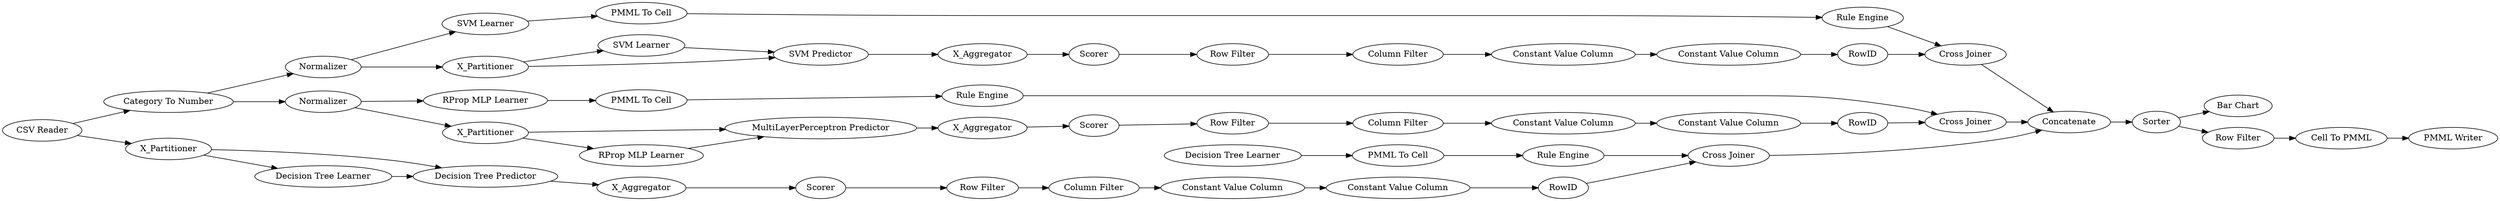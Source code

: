 digraph {
	"4250051662560637370_7" [label=X_Aggregator]
	"9169904135322345460_34" [label="Rule Engine"]
	"2289038989610768412_52" [label=Sorter]
	"2289038989610768412_59" [label="Bar Chart"]
	"6052574419210305842_9" [label="Row Filter"]
	"1898277824740321147_32" [label="SVM Predictor"]
	"4250051662560637370_39" [label=Scorer]
	"-7930981193804301762_35" [label="Rule Engine"]
	"2289038989610768412_53" [label="Row Filter"]
	"2289038989610768412_54" [label="Cell To PMML"]
	"6052574419210305842_292" [label="Constant Value Column"]
	"3456282236700414957_31" [label="RProp MLP Learner"]
	"2289038989610768412_60" [label=Concatenate]
	"3268448302469615610_34" [label="Rule Engine"]
	"4250051662560637370_31" [label="Decision Tree Learner"]
	"1898277824740321147_2" [label=X_Partitioner]
	"3456282236700414957_32" [label="MultiLayerPerceptron Predictor"]
	"1898277824740321147_31" [label="SVM Learner"]
	"4466565869826770043_293" [label=RowID]
	"1898277824740321147_40" [label=Normalizer]
	"1898277824740321147_39" [label="Cross Joiner"]
	"4250051662560637370_2" [label=X_Partitioner]
	"1898277824740321147_41" [label=Scorer]
	"4466565869826770043_294" [label="Column Filter"]
	"2289038989610768412_62" [label="CSV Reader"]
	"2289038989610768412_61" [label="PMML Writer"]
	"6052574419210305842_294" [label="Column Filter"]
	"2289038989610768412_58" [label="Category To Number"]
	"4466565869826770043_290" [label="Constant Value Column"]
	"3268448302469615610_22" [label="PMML To Cell"]
	"3456282236700414957_2" [label=X_Partitioner]
	"7794874974011918597_293" [label=RowID]
	"4466565869826770043_9" [label="Row Filter"]
	"9169904135322345460_33" [label="Decision Tree Learner"]
	"7794874974011918597_9" [label="Row Filter"]
	"6052574419210305842_290" [label="Constant Value Column"]
	"7794874974011918597_292" [label="Constant Value Column"]
	"4250051662560637370_32" [label="Decision Tree Predictor"]
	"3456282236700414957_7" [label=X_Aggregator]
	"3456282236700414957_39" [label=Normalizer]
	"4250051662560637370_38" [label="Cross Joiner"]
	"7794874974011918597_290" [label="Constant Value Column"]
	"3456282236700414957_38" [label="Cross Joiner"]
	"-7930981193804301762_33" [label="SVM Learner"]
	"6052574419210305842_293" [label=RowID]
	"1898277824740321147_7" [label=X_Aggregator]
	"-7930981193804301762_34" [label="PMML To Cell"]
	"3456282236700414957_40" [label=Scorer]
	"4466565869826770043_292" [label="Constant Value Column"]
	"9169904135322345460_28" [label="PMML To Cell"]
	"7794874974011918597_294" [label="Column Filter"]
	"3268448302469615610_35" [label="RProp MLP Learner"]
	"2289038989610768412_58" -> "3456282236700414957_39"
	"3456282236700414957_2" -> "3456282236700414957_31"
	"6052574419210305842_294" -> "6052574419210305842_290"
	"7794874974011918597_292" -> "7794874974011918597_293"
	"4466565869826770043_290" -> "4466565869826770043_292"
	"1898277824740321147_41" -> "7794874974011918597_9"
	"6052574419210305842_290" -> "6052574419210305842_292"
	"4250051662560637370_2" -> "4250051662560637370_31"
	"6052574419210305842_292" -> "6052574419210305842_293"
	"9169904135322345460_34" -> "4250051662560637370_38"
	"4466565869826770043_293" -> "3456282236700414957_38"
	"2289038989610768412_62" -> "2289038989610768412_58"
	"1898277824740321147_31" -> "1898277824740321147_32"
	"7794874974011918597_294" -> "7794874974011918597_290"
	"3268448302469615610_22" -> "3268448302469615610_34"
	"2289038989610768412_54" -> "2289038989610768412_61"
	"-7930981193804301762_34" -> "-7930981193804301762_35"
	"9169904135322345460_33" -> "9169904135322345460_28"
	"3456282236700414957_38" -> "2289038989610768412_60"
	"4250051662560637370_2" -> "4250051662560637370_32"
	"3456282236700414957_2" -> "3456282236700414957_32"
	"1898277824740321147_7" -> "1898277824740321147_41"
	"4250051662560637370_32" -> "4250051662560637370_7"
	"1898277824740321147_2" -> "1898277824740321147_32"
	"1898277824740321147_39" -> "2289038989610768412_60"
	"9169904135322345460_28" -> "9169904135322345460_34"
	"3456282236700414957_40" -> "4466565869826770043_9"
	"7794874974011918597_290" -> "7794874974011918597_292"
	"1898277824740321147_32" -> "1898277824740321147_7"
	"4466565869826770043_294" -> "4466565869826770043_290"
	"2289038989610768412_62" -> "4250051662560637370_2"
	"3268448302469615610_34" -> "3456282236700414957_38"
	"1898277824740321147_2" -> "1898277824740321147_31"
	"7794874974011918597_9" -> "7794874974011918597_294"
	"1898277824740321147_40" -> "1898277824740321147_2"
	"3456282236700414957_39" -> "3268448302469615610_35"
	"4250051662560637370_39" -> "6052574419210305842_9"
	"6052574419210305842_9" -> "6052574419210305842_294"
	"4466565869826770043_292" -> "4466565869826770043_293"
	"3268448302469615610_35" -> "3268448302469615610_22"
	"6052574419210305842_293" -> "4250051662560637370_38"
	"-7930981193804301762_33" -> "-7930981193804301762_34"
	"4250051662560637370_31" -> "4250051662560637370_32"
	"2289038989610768412_52" -> "2289038989610768412_53"
	"2289038989610768412_60" -> "2289038989610768412_52"
	"3456282236700414957_7" -> "3456282236700414957_40"
	"4250051662560637370_38" -> "2289038989610768412_60"
	"3456282236700414957_31" -> "3456282236700414957_32"
	"2289038989610768412_58" -> "1898277824740321147_40"
	"2289038989610768412_53" -> "2289038989610768412_54"
	"4250051662560637370_7" -> "4250051662560637370_39"
	"1898277824740321147_40" -> "-7930981193804301762_33"
	"3456282236700414957_32" -> "3456282236700414957_7"
	"3456282236700414957_39" -> "3456282236700414957_2"
	"7794874974011918597_293" -> "1898277824740321147_39"
	"-7930981193804301762_35" -> "1898277824740321147_39"
	"4466565869826770043_9" -> "4466565869826770043_294"
	"2289038989610768412_52" -> "2289038989610768412_59"
	rankdir=LR
}
